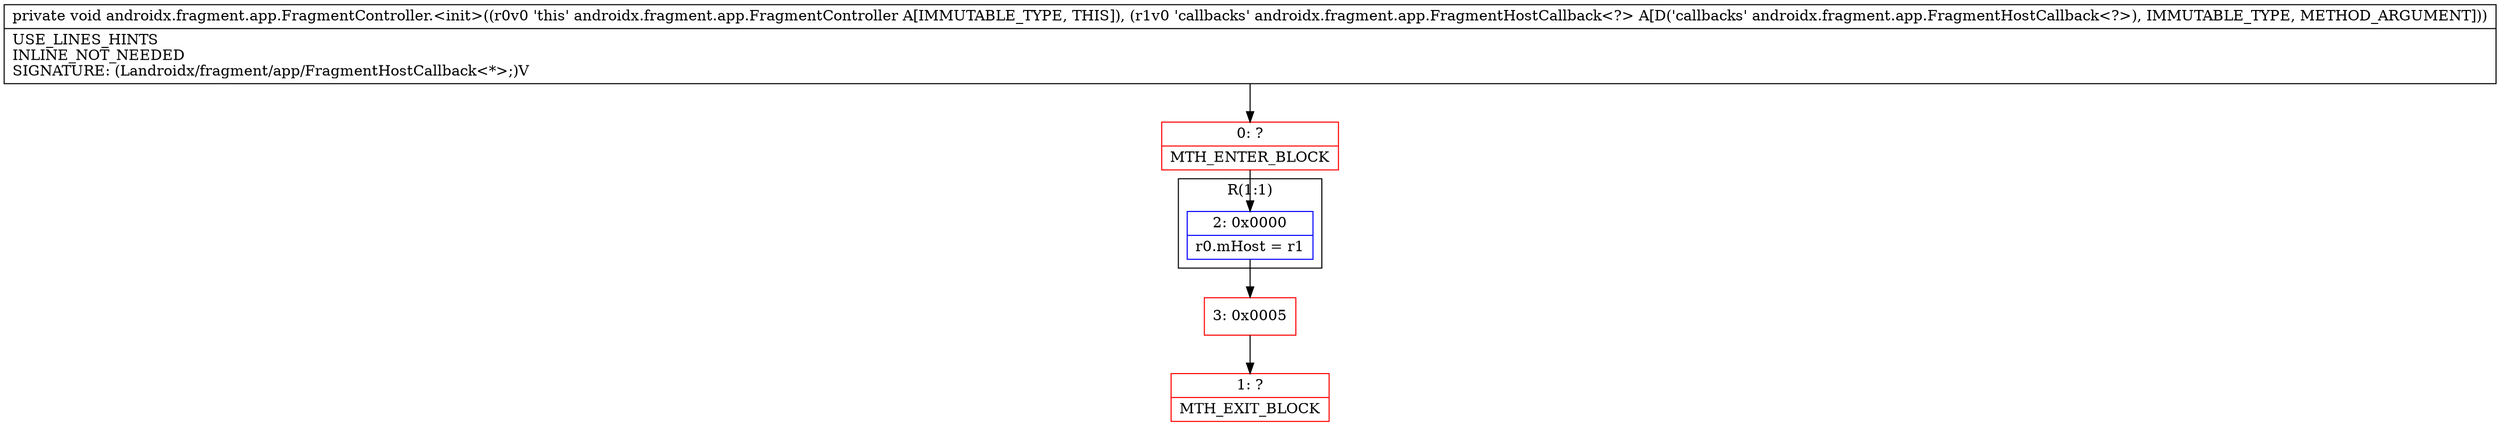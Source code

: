 digraph "CFG forandroidx.fragment.app.FragmentController.\<init\>(Landroidx\/fragment\/app\/FragmentHostCallback;)V" {
subgraph cluster_Region_1372412523 {
label = "R(1:1)";
node [shape=record,color=blue];
Node_2 [shape=record,label="{2\:\ 0x0000|r0.mHost = r1\l}"];
}
Node_0 [shape=record,color=red,label="{0\:\ ?|MTH_ENTER_BLOCK\l}"];
Node_3 [shape=record,color=red,label="{3\:\ 0x0005}"];
Node_1 [shape=record,color=red,label="{1\:\ ?|MTH_EXIT_BLOCK\l}"];
MethodNode[shape=record,label="{private void androidx.fragment.app.FragmentController.\<init\>((r0v0 'this' androidx.fragment.app.FragmentController A[IMMUTABLE_TYPE, THIS]), (r1v0 'callbacks' androidx.fragment.app.FragmentHostCallback\<?\> A[D('callbacks' androidx.fragment.app.FragmentHostCallback\<?\>), IMMUTABLE_TYPE, METHOD_ARGUMENT]))  | USE_LINES_HINTS\lINLINE_NOT_NEEDED\lSIGNATURE: (Landroidx\/fragment\/app\/FragmentHostCallback\<*\>;)V\l}"];
MethodNode -> Node_0;Node_2 -> Node_3;
Node_0 -> Node_2;
Node_3 -> Node_1;
}

